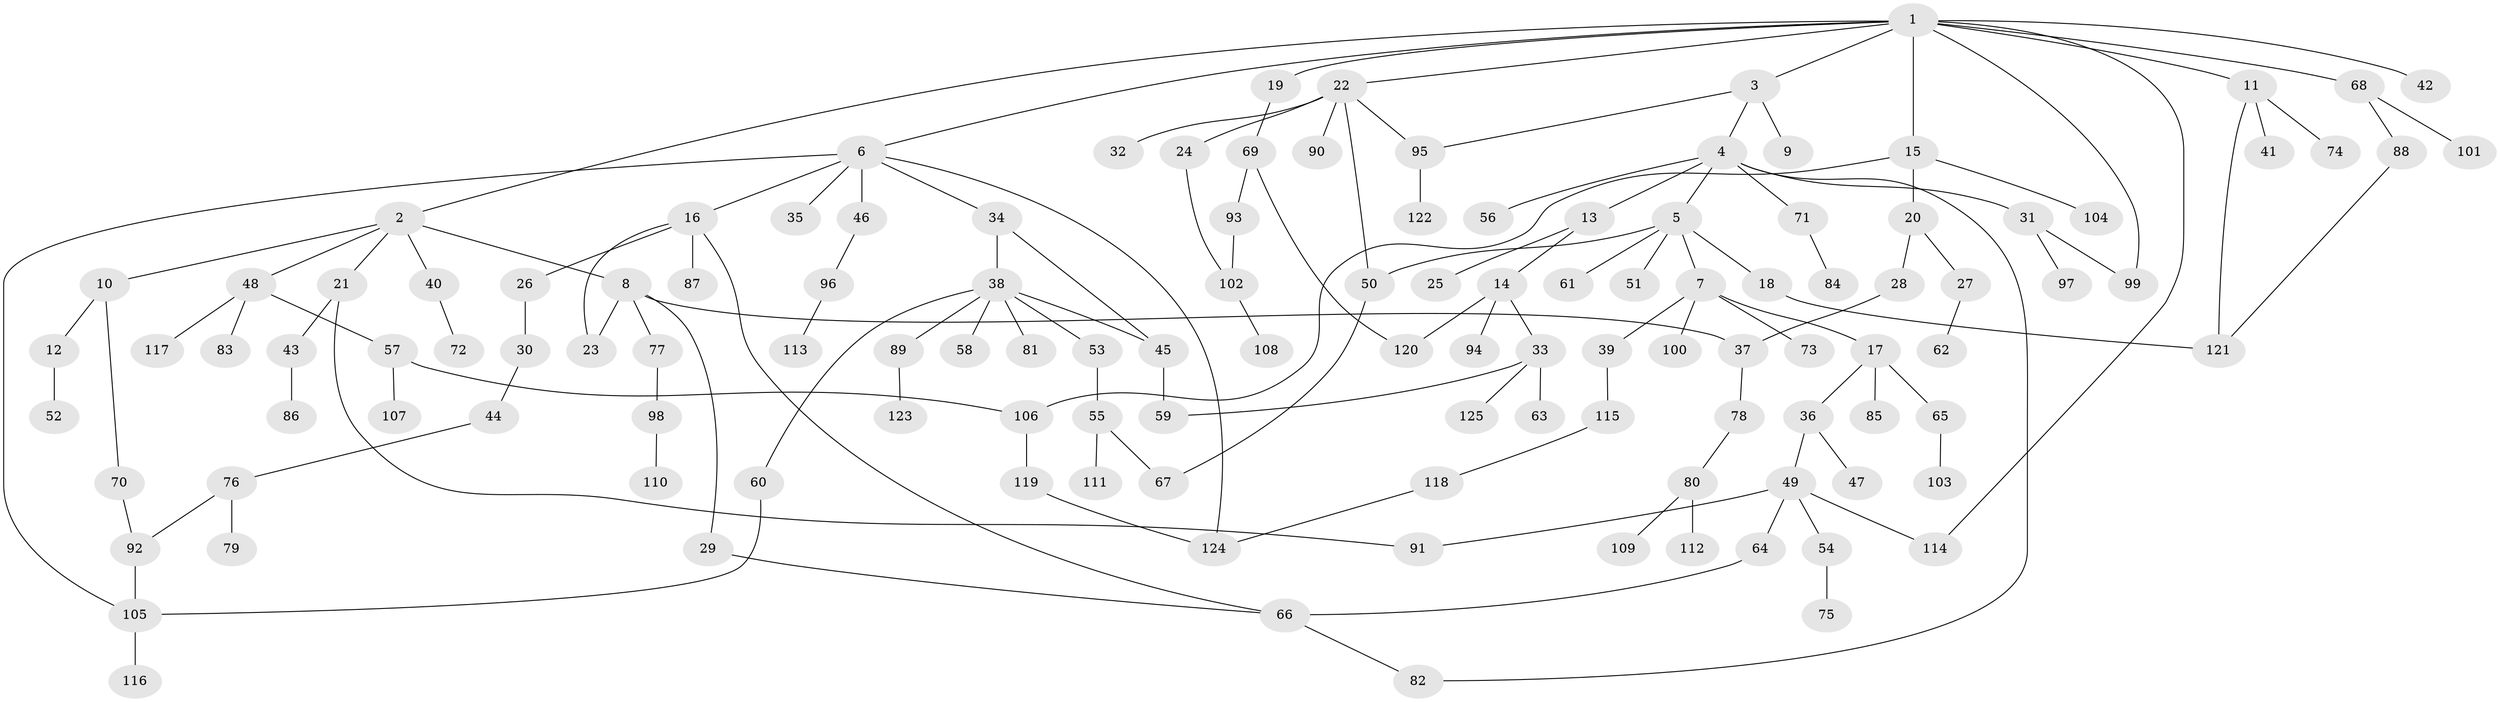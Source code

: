 // Generated by graph-tools (version 1.1) at 2025/25/03/09/25 03:25:35]
// undirected, 125 vertices, 147 edges
graph export_dot {
graph [start="1"]
  node [color=gray90,style=filled];
  1;
  2;
  3;
  4;
  5;
  6;
  7;
  8;
  9;
  10;
  11;
  12;
  13;
  14;
  15;
  16;
  17;
  18;
  19;
  20;
  21;
  22;
  23;
  24;
  25;
  26;
  27;
  28;
  29;
  30;
  31;
  32;
  33;
  34;
  35;
  36;
  37;
  38;
  39;
  40;
  41;
  42;
  43;
  44;
  45;
  46;
  47;
  48;
  49;
  50;
  51;
  52;
  53;
  54;
  55;
  56;
  57;
  58;
  59;
  60;
  61;
  62;
  63;
  64;
  65;
  66;
  67;
  68;
  69;
  70;
  71;
  72;
  73;
  74;
  75;
  76;
  77;
  78;
  79;
  80;
  81;
  82;
  83;
  84;
  85;
  86;
  87;
  88;
  89;
  90;
  91;
  92;
  93;
  94;
  95;
  96;
  97;
  98;
  99;
  100;
  101;
  102;
  103;
  104;
  105;
  106;
  107;
  108;
  109;
  110;
  111;
  112;
  113;
  114;
  115;
  116;
  117;
  118;
  119;
  120;
  121;
  122;
  123;
  124;
  125;
  1 -- 2;
  1 -- 3;
  1 -- 6;
  1 -- 11;
  1 -- 15;
  1 -- 19;
  1 -- 22;
  1 -- 42;
  1 -- 68;
  1 -- 114;
  1 -- 99;
  2 -- 8;
  2 -- 10;
  2 -- 21;
  2 -- 40;
  2 -- 48;
  3 -- 4;
  3 -- 9;
  3 -- 95;
  4 -- 5;
  4 -- 13;
  4 -- 31;
  4 -- 56;
  4 -- 71;
  4 -- 82;
  5 -- 7;
  5 -- 18;
  5 -- 50;
  5 -- 51;
  5 -- 61;
  6 -- 16;
  6 -- 34;
  6 -- 35;
  6 -- 46;
  6 -- 105;
  6 -- 124;
  7 -- 17;
  7 -- 39;
  7 -- 73;
  7 -- 100;
  8 -- 23;
  8 -- 29;
  8 -- 77;
  8 -- 37;
  10 -- 12;
  10 -- 70;
  11 -- 41;
  11 -- 74;
  11 -- 121;
  12 -- 52;
  13 -- 14;
  13 -- 25;
  14 -- 33;
  14 -- 94;
  14 -- 120;
  15 -- 20;
  15 -- 104;
  15 -- 106;
  16 -- 26;
  16 -- 66;
  16 -- 87;
  16 -- 23;
  17 -- 36;
  17 -- 65;
  17 -- 85;
  18 -- 121;
  19 -- 69;
  20 -- 27;
  20 -- 28;
  21 -- 43;
  21 -- 91;
  22 -- 24;
  22 -- 32;
  22 -- 90;
  22 -- 95;
  22 -- 50;
  24 -- 102;
  26 -- 30;
  27 -- 62;
  28 -- 37;
  29 -- 66;
  30 -- 44;
  31 -- 97;
  31 -- 99;
  33 -- 59;
  33 -- 63;
  33 -- 125;
  34 -- 38;
  34 -- 45;
  36 -- 47;
  36 -- 49;
  37 -- 78;
  38 -- 45;
  38 -- 53;
  38 -- 58;
  38 -- 60;
  38 -- 81;
  38 -- 89;
  39 -- 115;
  40 -- 72;
  43 -- 86;
  44 -- 76;
  45 -- 59;
  46 -- 96;
  48 -- 57;
  48 -- 83;
  48 -- 117;
  49 -- 54;
  49 -- 64;
  49 -- 91;
  49 -- 114;
  50 -- 67;
  53 -- 55;
  54 -- 75;
  55 -- 67;
  55 -- 111;
  57 -- 106;
  57 -- 107;
  60 -- 105;
  64 -- 66;
  65 -- 103;
  66 -- 82;
  68 -- 88;
  68 -- 101;
  69 -- 93;
  69 -- 120;
  70 -- 92;
  71 -- 84;
  76 -- 79;
  76 -- 92;
  77 -- 98;
  78 -- 80;
  80 -- 109;
  80 -- 112;
  88 -- 121;
  89 -- 123;
  92 -- 105;
  93 -- 102;
  95 -- 122;
  96 -- 113;
  98 -- 110;
  102 -- 108;
  105 -- 116;
  106 -- 119;
  115 -- 118;
  118 -- 124;
  119 -- 124;
}
